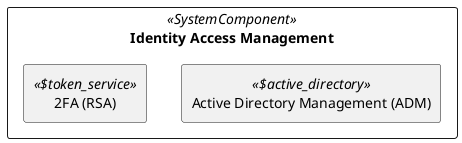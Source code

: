 @startuml

skinparam monochrome true
skinparam componentStyle uml2




show stereotype

rectangle Identity__F_Access__F_Management as "Identity Access Management" <<SystemComponent>> {
	rectangle Active__F_Directory__F_Management__F___N_ADM__O_ as "Active Directory Management (ADM)" <<$active_directory>> {
	}		
	rectangle __X_FA__F___N_RSA__O_ as "2FA (RSA)" <<$token_service>> {
	}		

}

' Begin Protected Region [[layouting]]

' End Protected Region   [[layouting]]
@enduml
' Actifsource ID=[dc5bfacd-eaac-11e8-88d3-bfc6b992bdec,7024307a-0a97-11e9-a2c0-1d5f7e333c03,Hash]
